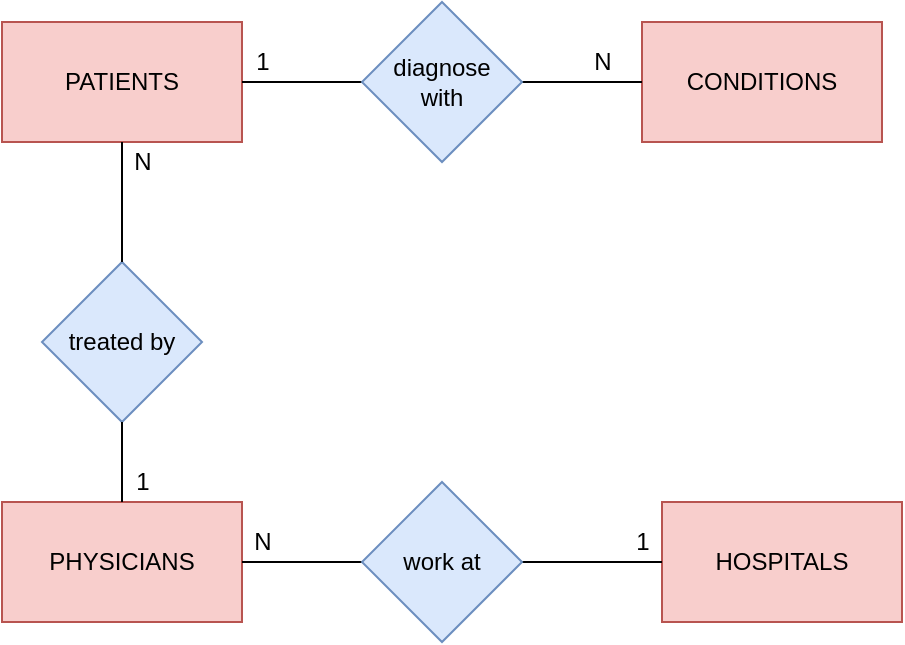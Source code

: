 <mxfile version="14.8.6" type="github"><diagram id="l4yZ_xrXyPrxy7x6jCpK" name="Page-1"><mxGraphModel dx="786" dy="426" grid="1" gridSize="10" guides="1" tooltips="1" connect="1" arrows="1" fold="1" page="1" pageScale="1" pageWidth="850" pageHeight="1100" math="0" shadow="0"><root><mxCell id="0"/><mxCell id="1" parent="0"/><mxCell id="wjPyYx6rTQS895v3-ggR-1" value="PATIENTS" style="rounded=0;whiteSpace=wrap;html=1;fillColor=#f8cecc;strokeColor=#b85450;" vertex="1" parent="1"><mxGeometry x="220" y="120" width="120" height="60" as="geometry"/></mxCell><mxCell id="wjPyYx6rTQS895v3-ggR-2" value="CONDITIONS" style="rounded=0;whiteSpace=wrap;html=1;fillColor=#f8cecc;strokeColor=#b85450;" vertex="1" parent="1"><mxGeometry x="540" y="120" width="120" height="60" as="geometry"/></mxCell><mxCell id="wjPyYx6rTQS895v3-ggR-3" value="treated by" style="rhombus;whiteSpace=wrap;html=1;fillColor=#dae8fc;strokeColor=#6c8ebf;" vertex="1" parent="1"><mxGeometry x="240" y="240" width="80" height="80" as="geometry"/></mxCell><mxCell id="wjPyYx6rTQS895v3-ggR-4" value="PHYSICIANS" style="rounded=0;whiteSpace=wrap;html=1;fillColor=#f8cecc;strokeColor=#b85450;" vertex="1" parent="1"><mxGeometry x="220" y="360" width="120" height="60" as="geometry"/></mxCell><mxCell id="wjPyYx6rTQS895v3-ggR-5" value="" style="endArrow=none;html=1;exitX=1;exitY=0.5;exitDx=0;exitDy=0;entryX=0;entryY=0.5;entryDx=0;entryDy=0;" edge="1" parent="1" source="wjPyYx6rTQS895v3-ggR-1" target="wjPyYx6rTQS895v3-ggR-18"><mxGeometry width="50" height="50" relative="1" as="geometry"><mxPoint x="470" y="289" as="sourcePoint"/><mxPoint x="380" y="150" as="targetPoint"/><Array as="points"/></mxGeometry></mxCell><mxCell id="wjPyYx6rTQS895v3-ggR-6" value="" style="endArrow=none;html=1;entryX=0;entryY=0.5;entryDx=0;entryDy=0;exitX=1;exitY=0.5;exitDx=0;exitDy=0;" edge="1" parent="1" target="wjPyYx6rTQS895v3-ggR-2"><mxGeometry width="50" height="50" relative="1" as="geometry"><mxPoint x="460" y="150" as="sourcePoint"/><mxPoint x="390" y="160" as="targetPoint"/><Array as="points"/></mxGeometry></mxCell><mxCell id="wjPyYx6rTQS895v3-ggR-7" value="" style="endArrow=none;html=1;" edge="1" parent="1" source="wjPyYx6rTQS895v3-ggR-3"><mxGeometry width="50" height="50" relative="1" as="geometry"><mxPoint x="470" y="290" as="sourcePoint"/><mxPoint x="280" y="180" as="targetPoint"/></mxGeometry></mxCell><mxCell id="wjPyYx6rTQS895v3-ggR-8" value="" style="endArrow=none;html=1;entryX=0.5;entryY=1;entryDx=0;entryDy=0;exitX=0.5;exitY=0;exitDx=0;exitDy=0;" edge="1" parent="1" source="wjPyYx6rTQS895v3-ggR-4" target="wjPyYx6rTQS895v3-ggR-3"><mxGeometry width="50" height="50" relative="1" as="geometry"><mxPoint x="275" y="360" as="sourcePoint"/><mxPoint x="255" y="300" as="targetPoint"/></mxGeometry></mxCell><mxCell id="wjPyYx6rTQS895v3-ggR-9" value="1" style="text;html=1;align=center;verticalAlign=middle;resizable=0;points=[];autosize=1;strokeColor=none;" vertex="1" parent="1"><mxGeometry x="340" y="130" width="20" height="20" as="geometry"/></mxCell><mxCell id="wjPyYx6rTQS895v3-ggR-10" value="N" style="text;html=1;align=center;verticalAlign=middle;resizable=0;points=[];autosize=1;strokeColor=none;" vertex="1" parent="1"><mxGeometry x="510" y="130" width="20" height="20" as="geometry"/></mxCell><mxCell id="wjPyYx6rTQS895v3-ggR-11" value="1" style="text;html=1;align=center;verticalAlign=middle;resizable=0;points=[];autosize=1;strokeColor=none;" vertex="1" parent="1"><mxGeometry x="280" y="340" width="20" height="20" as="geometry"/></mxCell><mxCell id="wjPyYx6rTQS895v3-ggR-13" value="HOSPITALS" style="rounded=0;whiteSpace=wrap;html=1;fillColor=#f8cecc;strokeColor=#b85450;" vertex="1" parent="1"><mxGeometry x="550" y="360" width="120" height="60" as="geometry"/></mxCell><mxCell id="wjPyYx6rTQS895v3-ggR-14" value="" style="endArrow=none;html=1;entryX=0;entryY=0.5;entryDx=0;entryDy=0;exitX=1;exitY=0.5;exitDx=0;exitDy=0;" edge="1" parent="1" source="wjPyYx6rTQS895v3-ggR-4" target="wjPyYx6rTQS895v3-ggR-13"><mxGeometry width="50" height="50" relative="1" as="geometry"><mxPoint x="230" y="490" as="sourcePoint"/><mxPoint x="260" y="430" as="targetPoint"/></mxGeometry></mxCell><mxCell id="wjPyYx6rTQS895v3-ggR-15" value="N" style="text;html=1;align=center;verticalAlign=middle;resizable=0;points=[];autosize=1;strokeColor=none;" vertex="1" parent="1"><mxGeometry x="340" y="370" width="20" height="20" as="geometry"/></mxCell><mxCell id="wjPyYx6rTQS895v3-ggR-16" value="1" style="text;html=1;align=center;verticalAlign=middle;resizable=0;points=[];autosize=1;strokeColor=none;" vertex="1" parent="1"><mxGeometry x="530" y="370" width="20" height="20" as="geometry"/></mxCell><mxCell id="wjPyYx6rTQS895v3-ggR-17" value="N" style="text;html=1;align=center;verticalAlign=middle;resizable=0;points=[];autosize=1;strokeColor=none;" vertex="1" parent="1"><mxGeometry x="280" y="180" width="20" height="20" as="geometry"/></mxCell><mxCell id="wjPyYx6rTQS895v3-ggR-18" value="diagnose&lt;br&gt;with" style="rhombus;whiteSpace=wrap;html=1;fillColor=#dae8fc;strokeColor=#6c8ebf;" vertex="1" parent="1"><mxGeometry x="400" y="110" width="80" height="80" as="geometry"/></mxCell><mxCell id="wjPyYx6rTQS895v3-ggR-19" value="work at" style="rhombus;whiteSpace=wrap;html=1;fillColor=#dae8fc;strokeColor=#6c8ebf;" vertex="1" parent="1"><mxGeometry x="400" y="350" width="80" height="80" as="geometry"/></mxCell></root></mxGraphModel></diagram></mxfile>